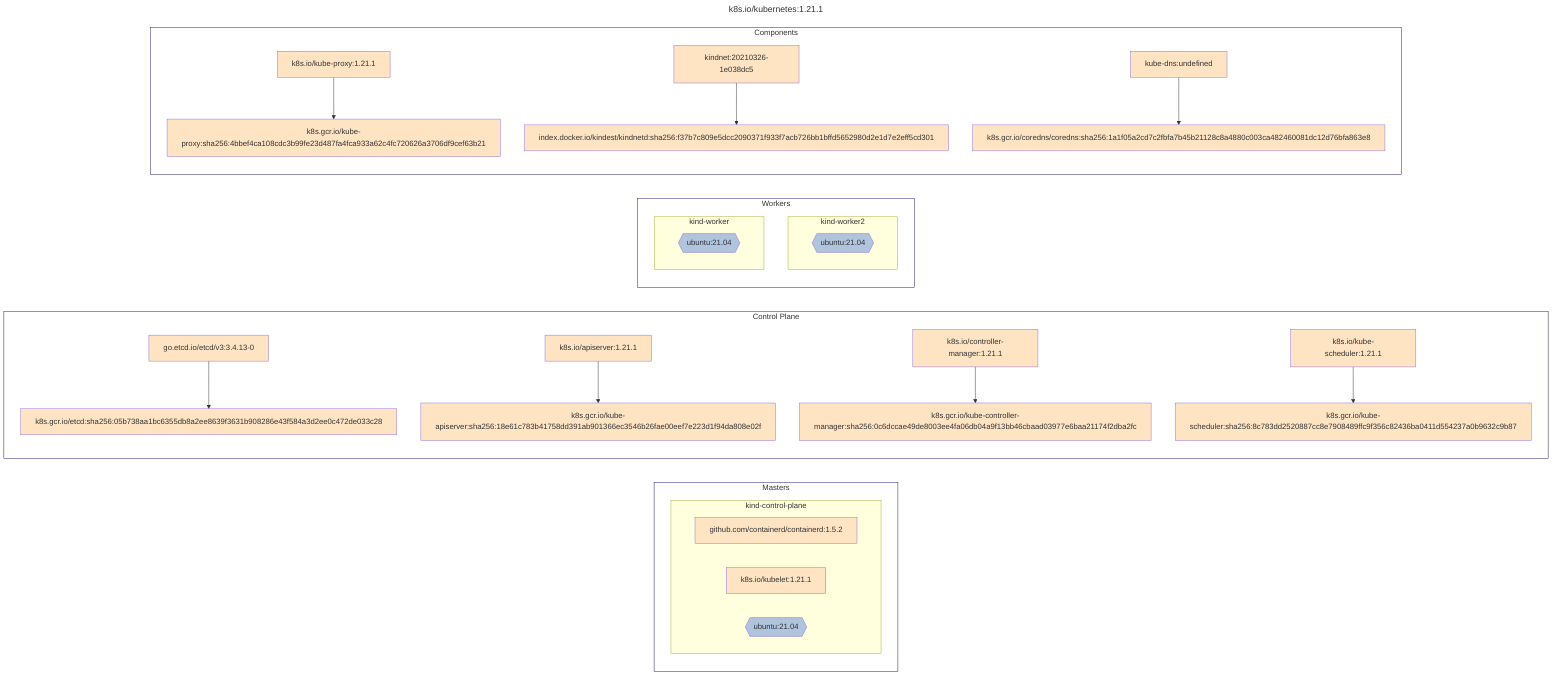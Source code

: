 ---
title: k8s.io/kubernetes:1.21.1
---
flowchart LR
  subgraph masters["Masters"]
    subgraph idddf71f33668084c3e16f742d913c32e56019a18a[kind-control-plane]
    idb916f37bdd483225ccded787786c7c70032aa81a["github.com/containerd/containerd:1.5.2"]
  idd046796ea12a906096bf31f5cead044c415067fd["k8s.io/kubelet:1.21.1"]

  idddf71f33668084c3e16f742d913c32e56019a18a-os{{"ubuntu:21.04"}}:::os
  end

    end
  subgraph controlplane["Control Plane"]
    id18d0885cc2831a6a0dd9a5d3c94d4df1a19b8927["go.etcd.io/etcd/v3:3.4.13-0"]
id04a323c71f9beac19549d91f4591ca508c2ef05c["k8s.gcr.io/etcd:sha256:05b738aa1bc6355db8a2ee8639f3631b908286e43f584a3d2ee0c472de033c28"]
id18d0885cc2831a6a0dd9a5d3c94d4df1a19b8927 --> id04a323c71f9beac19549d91f4591ca508c2ef05c
id4c66637d1b00417f7960723382d3c0a623bb2fcb["k8s.io/apiserver:1.21.1"]
id40a65a1dc5cc37b9d4cca8572dbdc9fda241b6aa["k8s.gcr.io/kube-apiserver:sha256:18e61c783b41758dd391ab901366ec3546b26fae00eef7e223d1f94da808e02f"]
id4c66637d1b00417f7960723382d3c0a623bb2fcb --> id40a65a1dc5cc37b9d4cca8572dbdc9fda241b6aa
id271a7d732f97d0c785f244fa9b006e44a2f7aed6["k8s.io/controller-manager:1.21.1"]
id21f1ca88c6eb1bfeea79c0c2971e93832c4c9002["k8s.gcr.io/kube-controller-manager:sha256:0c6dccae49de8003ee4fa06db04a9f13bb46cbaad03977e6baa21174f2dba2fc"]
id271a7d732f97d0c785f244fa9b006e44a2f7aed6 --> id21f1ca88c6eb1bfeea79c0c2971e93832c4c9002
id939674d328bb6b42af1151de0e49ad5bd8664b2f["k8s.io/kube-scheduler:1.21.1"]
id3fc80322e55978ace960472cd49c10b013598c23["k8s.gcr.io/kube-scheduler:sha256:8c783dd2520887cc8e7908489ffc9f356c82436ba0411d554237a0b9632c9b87"]
id939674d328bb6b42af1151de0e49ad5bd8664b2f --> id3fc80322e55978ace960472cd49c10b013598c23

    end
  subgraph nodes["Workers"]
    subgraph idc7233498b754d73220f2f5a6849dae2adfa162c6[kind-worker2]
    idb916f37bdd483225ccded787786c7c70032aa81a["github.com/containerd/containerd:1.5.2"]
  idd046796ea12a906096bf31f5cead044c415067fd["k8s.io/kubelet:1.21.1"]

  idc7233498b754d73220f2f5a6849dae2adfa162c6-os{{"ubuntu:21.04"}}:::os
  end
subgraph idf2f42ff027cd4ce037454dec6730c69c32dca541[kind-worker]
    idb916f37bdd483225ccded787786c7c70032aa81a["github.com/containerd/containerd:1.5.2"]
  idd046796ea12a906096bf31f5cead044c415067fd["k8s.io/kubelet:1.21.1"]

  idf2f42ff027cd4ce037454dec6730c69c32dca541-os{{"ubuntu:21.04"}}:::os
  end

    end
  subgraph components["Components"]
    idd5558bc380a2a74c6b3b7e320ee00df1d4257e18["k8s.io/kube-proxy:1.21.1"]
id02046fdceedddba10fdb3768bbcb34e51b087c0b["k8s.gcr.io/kube-proxy:sha256:4bbef4ca108cdc3b99fe23d487fa4fca933a62c4fc720626a3706df9cef63b21"]
idd5558bc380a2a74c6b3b7e320ee00df1d4257e18 --> id02046fdceedddba10fdb3768bbcb34e51b087c0b
ida99d020a7bd966a0916bb24eebcf1fb7bb1e0362["kindnet:20210326-1e038dc5"]
id870da7e1792fe9df3354d1876dd4b7801f8b1af3["index.docker.io/kindest/kindnetd:sha256:f37b7c809e5dcc2090371f933f7acb726bb1bffd5652980d2e1d7e2eff5cd301"]
ida99d020a7bd966a0916bb24eebcf1fb7bb1e0362 --> id870da7e1792fe9df3354d1876dd4b7801f8b1af3
id00285c5d12352bc139ea6a4a32045329a9de08cc["kube-dns:undefined"]
idf15a5882e4bc00c64c30cdf11ca934aeeadaae38["k8s.gcr.io/coredns/coredns:sha256:1a1f05a2cd7c2fbfa7b45b21128c8a4880c003ca482460081dc12d76bfa863e8"]
id00285c5d12352bc139ea6a4a32045329a9de08cc --> idf15a5882e4bc00c64c30cdf11ca934aeeadaae38

    end
  classDef node fill:Bisque
  classDef section stroke:MidnightBlue,fill:none
  classDef os fill:LightSteelBlue
  class masters,controlplane,nodes,components section
  class nodes nodes